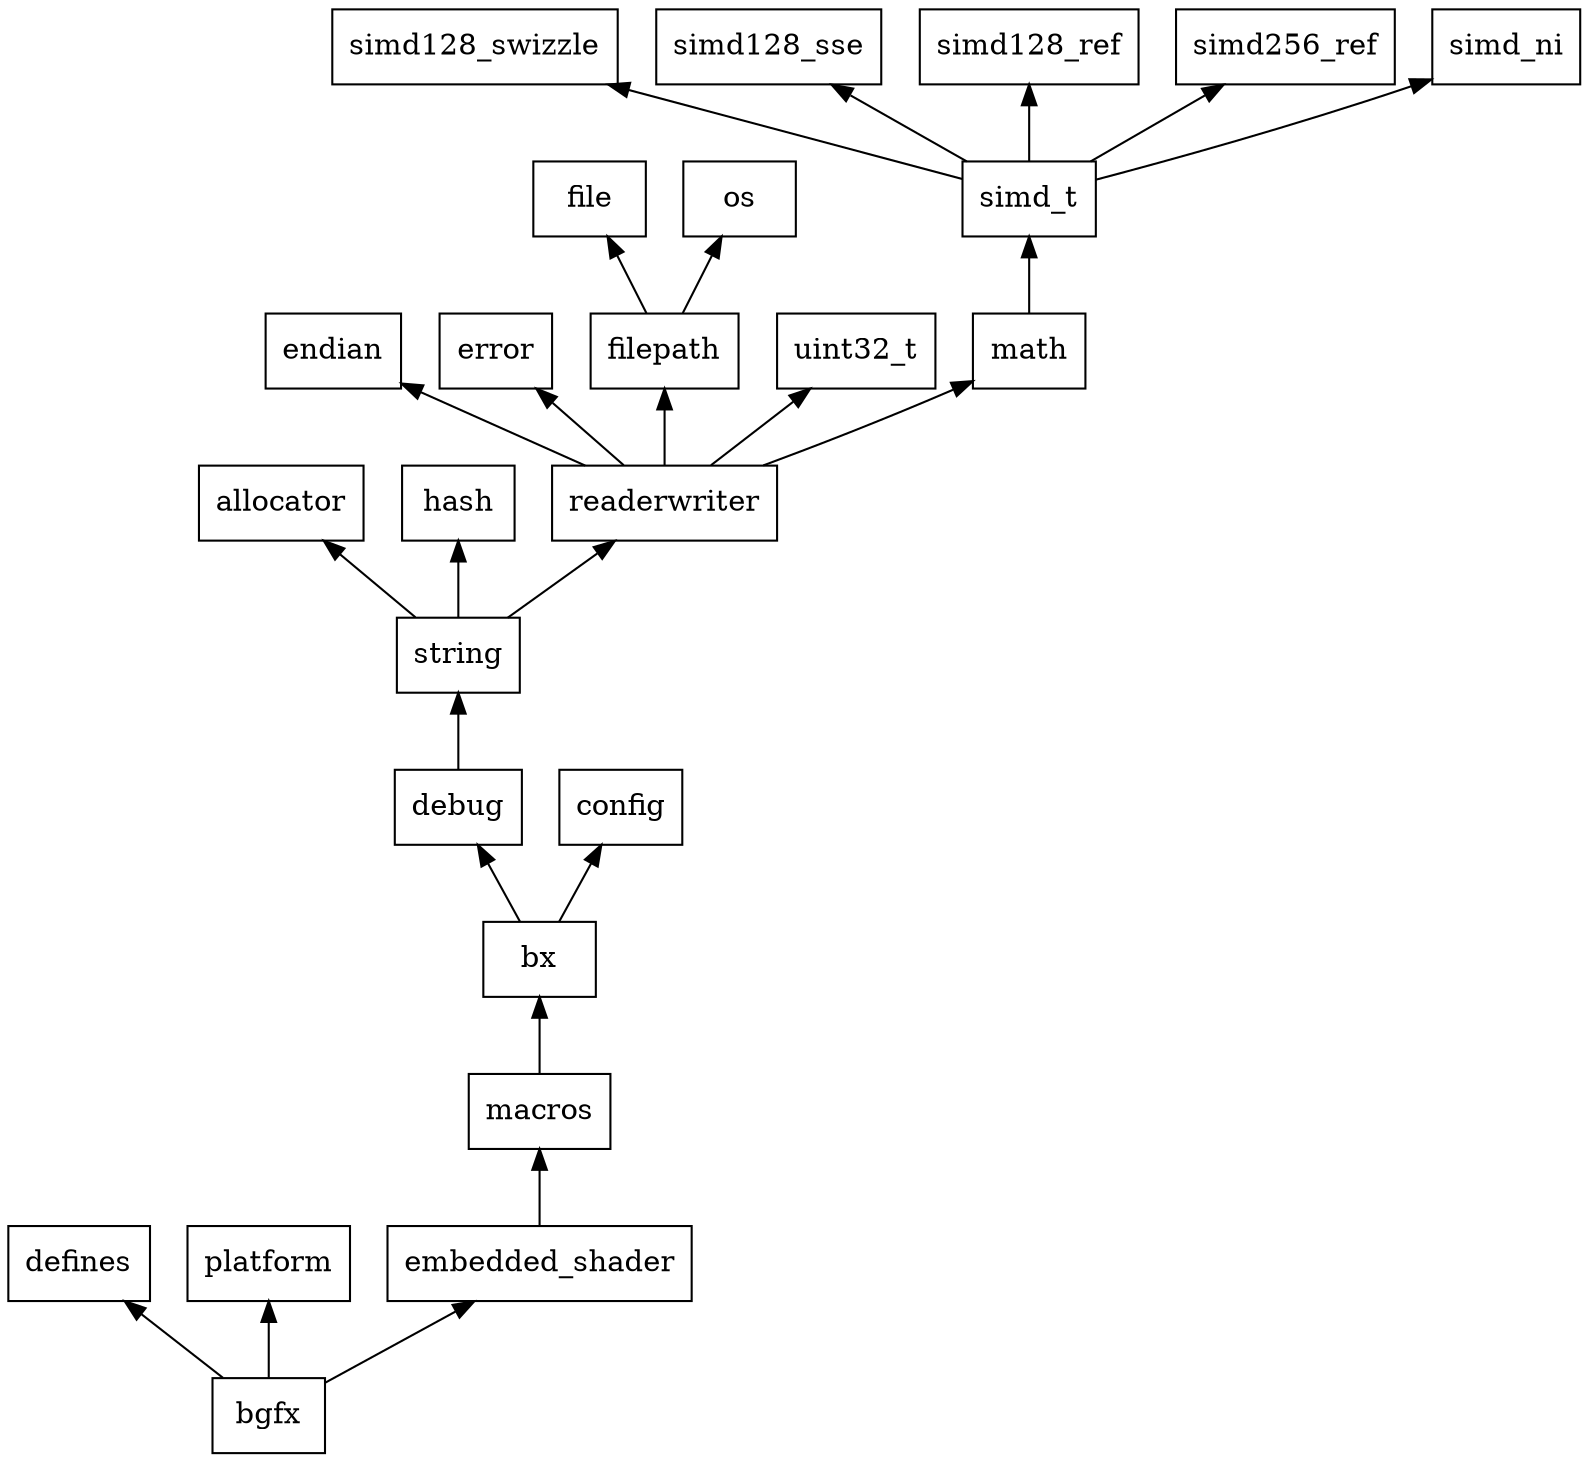 digraph TTSFML_System {

	rankdir = BT

	node [
		shape = "record"
	]
	
	bgfx -> defines
	bgfx -> platform
	
	bgfx -> embedded_shader
	
	embedded_shader -> macros
	
	macros -> bx
	bx -> debug
	bx -> config
	debug -> string
	
	string -> allocator
	string -> hash
	string -> readerwriter
		
	readerwriter -> endian
	readerwriter -> error
	readerwriter -> filepath
	readerwriter -> uint32_t
	readerwriter -> math
	
	math -> simd_t
	simd_t -> simd128_swizzle
	simd_t -> simd128_sse
	simd_t -> simd128_ref
	simd_t -> simd256_ref
	simd_t -> simd_ni
	
	filepath -> file
	filepath -> os
}